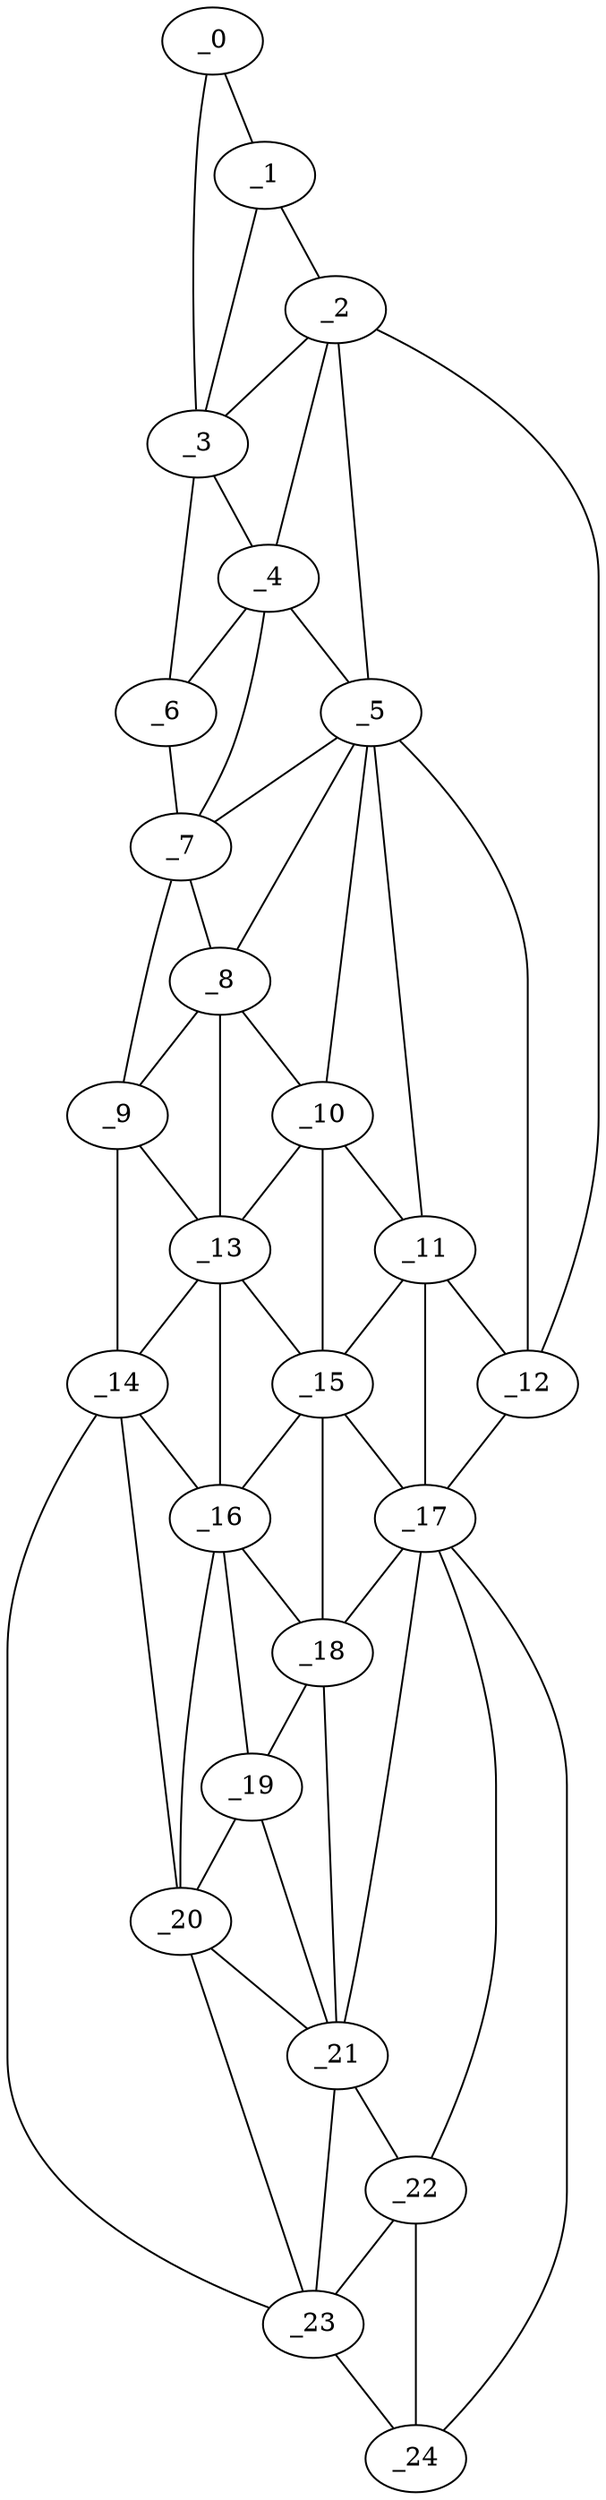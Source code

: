 graph "obj6__240.gxl" {
	_0	 [x=7,
		y=40];
	_1	 [x=8,
		y=49];
	_0 -- _1	 [valence=1];
	_3	 [x=15,
		y=37];
	_0 -- _3	 [valence=1];
	_2	 [x=14,
		y=55];
	_1 -- _2	 [valence=1];
	_1 -- _3	 [valence=1];
	_2 -- _3	 [valence=2];
	_4	 [x=30,
		y=41];
	_2 -- _4	 [valence=2];
	_5	 [x=33,
		y=53];
	_2 -- _5	 [valence=1];
	_12	 [x=71,
		y=97];
	_2 -- _12	 [valence=1];
	_3 -- _4	 [valence=1];
	_6	 [x=39,
		y=31];
	_3 -- _6	 [valence=1];
	_4 -- _5	 [valence=2];
	_4 -- _6	 [valence=2];
	_7	 [x=46,
		y=31];
	_4 -- _7	 [valence=2];
	_5 -- _7	 [valence=2];
	_8	 [x=52,
		y=33];
	_5 -- _8	 [valence=2];
	_10	 [x=65,
		y=62];
	_5 -- _10	 [valence=2];
	_11	 [x=68,
		y=70];
	_5 -- _11	 [valence=2];
	_5 -- _12	 [valence=2];
	_6 -- _7	 [valence=1];
	_7 -- _8	 [valence=2];
	_9	 [x=65,
		y=33];
	_7 -- _9	 [valence=1];
	_8 -- _9	 [valence=2];
	_8 -- _10	 [valence=2];
	_13	 [x=72,
		y=54];
	_8 -- _13	 [valence=1];
	_9 -- _13	 [valence=2];
	_14	 [x=76,
		y=40];
	_9 -- _14	 [valence=1];
	_10 -- _11	 [valence=2];
	_10 -- _13	 [valence=1];
	_15	 [x=79,
		y=58];
	_10 -- _15	 [valence=2];
	_11 -- _12	 [valence=2];
	_11 -- _15	 [valence=1];
	_17	 [x=94,
		y=93];
	_11 -- _17	 [valence=2];
	_12 -- _17	 [valence=1];
	_13 -- _14	 [valence=2];
	_13 -- _15	 [valence=2];
	_16	 [x=87,
		y=49];
	_13 -- _16	 [valence=2];
	_14 -- _16	 [valence=1];
	_20	 [x=109,
		y=63];
	_14 -- _20	 [valence=2];
	_23	 [x=124,
		y=73];
	_14 -- _23	 [valence=1];
	_15 -- _16	 [valence=1];
	_15 -- _17	 [valence=2];
	_18	 [x=101,
		y=60];
	_15 -- _18	 [valence=2];
	_16 -- _18	 [valence=2];
	_19	 [x=106,
		y=62];
	_16 -- _19	 [valence=2];
	_16 -- _20	 [valence=2];
	_17 -- _18	 [valence=2];
	_21	 [x=112,
		y=69];
	_17 -- _21	 [valence=2];
	_22	 [x=114,
		y=87];
	_17 -- _22	 [valence=2];
	_24	 [x=124,
		y=87];
	_17 -- _24	 [valence=1];
	_18 -- _19	 [valence=1];
	_18 -- _21	 [valence=2];
	_19 -- _20	 [valence=2];
	_19 -- _21	 [valence=1];
	_20 -- _21	 [valence=2];
	_20 -- _23	 [valence=1];
	_21 -- _22	 [valence=2];
	_21 -- _23	 [valence=1];
	_22 -- _23	 [valence=1];
	_22 -- _24	 [valence=1];
	_23 -- _24	 [valence=1];
}
